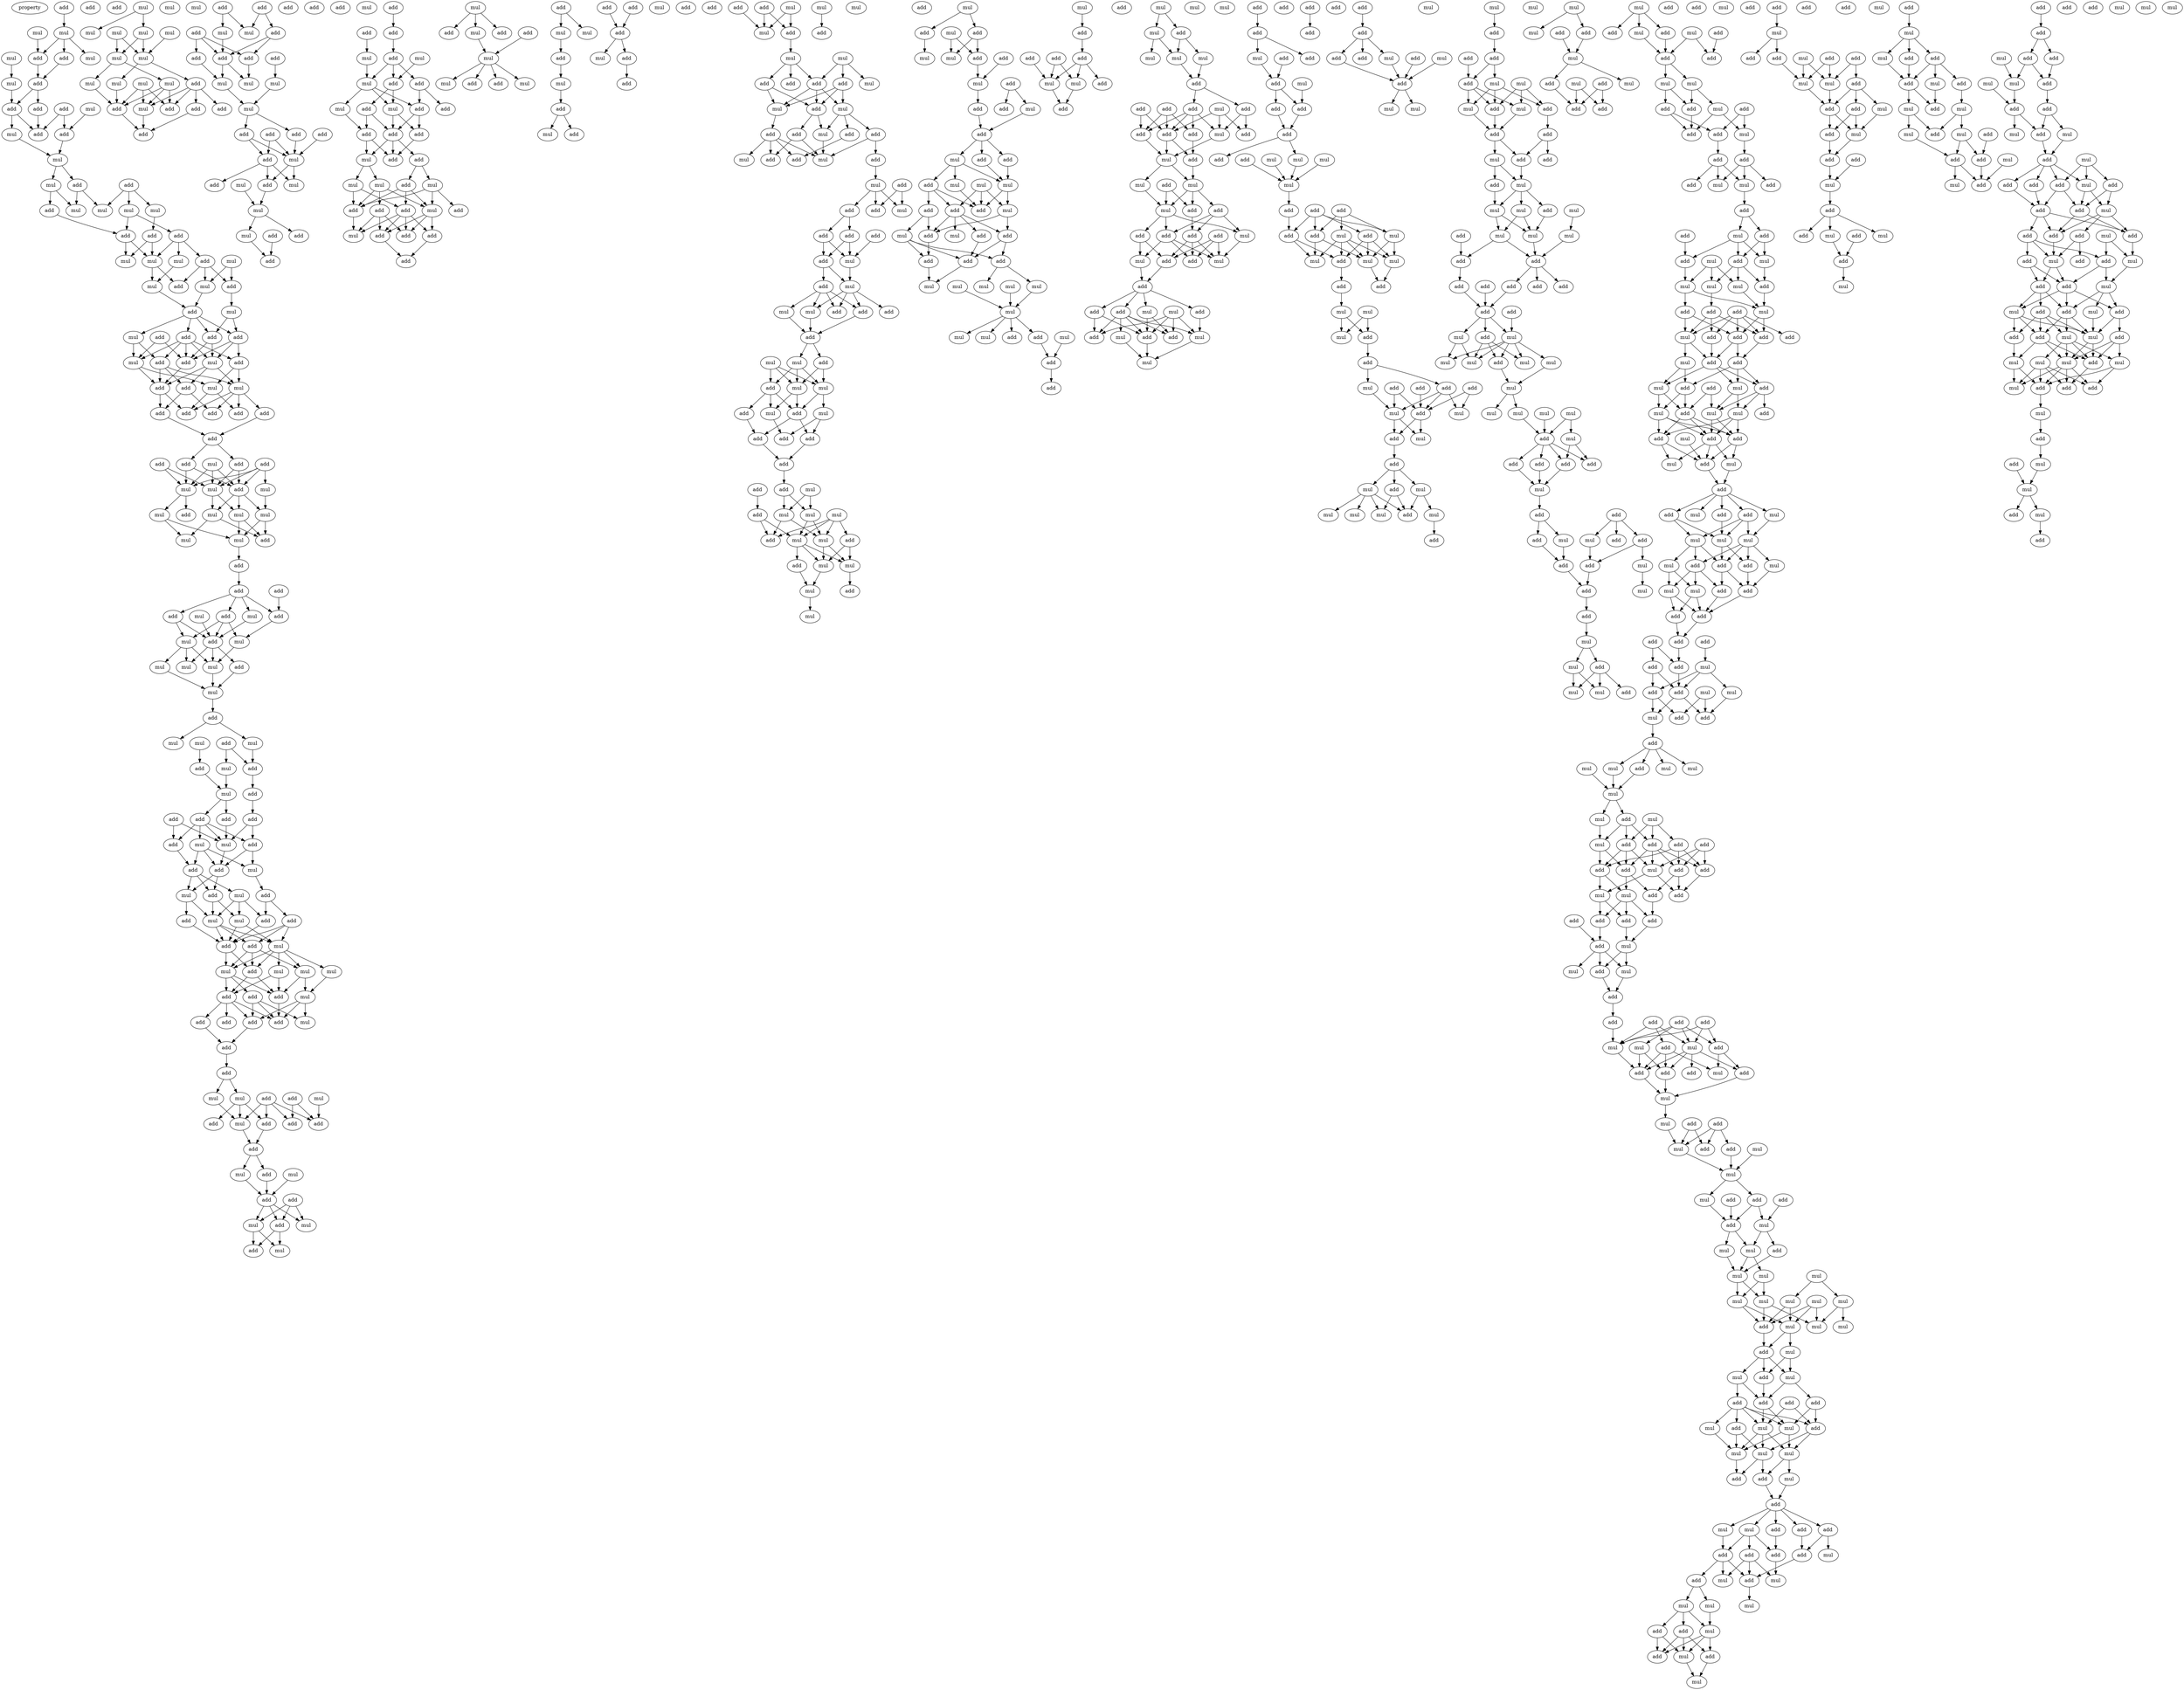 digraph {
    node [fontcolor=black]
    property [mul=2,lf=1.2]
    0 [ label = add ];
    1 [ label = mul ];
    2 [ label = mul ];
    3 [ label = add ];
    4 [ label = add ];
    5 [ label = mul ];
    6 [ label = mul ];
    7 [ label = mul ];
    8 [ label = add ];
    9 [ label = add ];
    10 [ label = mul ];
    11 [ label = add ];
    12 [ label = add ];
    13 [ label = add ];
    14 [ label = add ];
    15 [ label = mul ];
    16 [ label = mul ];
    17 [ label = mul ];
    18 [ label = add ];
    19 [ label = add ];
    20 [ label = mul ];
    21 [ label = mul ];
    22 [ label = mul ];
    23 [ label = add ];
    24 [ label = mul ];
    25 [ label = add ];
    26 [ label = add ];
    27 [ label = add ];
    28 [ label = mul ];
    29 [ label = add ];
    30 [ label = mul ];
    31 [ label = mul ];
    32 [ label = mul ];
    33 [ label = mul ];
    34 [ label = mul ];
    35 [ label = add ];
    36 [ label = add ];
    37 [ label = add ];
    38 [ label = mul ];
    39 [ label = add ];
    40 [ label = add ];
    41 [ label = add ];
    42 [ label = mul ];
    43 [ label = add ];
    44 [ label = mul ];
    45 [ label = add ];
    46 [ label = add ];
    47 [ label = mul ];
    48 [ label = add ];
    49 [ label = mul ];
    50 [ label = add ];
    51 [ label = add ];
    52 [ label = mul ];
    53 [ label = add ];
    54 [ label = add ];
    55 [ label = add ];
    56 [ label = add ];
    57 [ label = add ];
    58 [ label = add ];
    59 [ label = mul ];
    60 [ label = add ];
    61 [ label = add ];
    62 [ label = add ];
    63 [ label = add ];
    64 [ label = add ];
    65 [ label = mul ];
    66 [ label = mul ];
    67 [ label = mul ];
    68 [ label = mul ];
    69 [ label = mul ];
    70 [ label = mul ];
    71 [ label = mul ];
    72 [ label = add ];
    73 [ label = add ];
    74 [ label = mul ];
    75 [ label = mul ];
    76 [ label = add ];
    77 [ label = add ];
    78 [ label = add ];
    79 [ label = add ];
    80 [ label = mul ];
    81 [ label = add ];
    82 [ label = add ];
    83 [ label = mul ];
    84 [ label = mul ];
    85 [ label = add ];
    86 [ label = mul ];
    87 [ label = mul ];
    88 [ label = mul ];
    89 [ label = mul ];
    90 [ label = add ];
    91 [ label = mul ];
    92 [ label = add ];
    93 [ label = add ];
    94 [ label = mul ];
    95 [ label = mul ];
    96 [ label = mul ];
    97 [ label = add ];
    98 [ label = mul ];
    99 [ label = add ];
    100 [ label = add ];
    101 [ label = add ];
    102 [ label = mul ];
    103 [ label = add ];
    104 [ label = add ];
    105 [ label = add ];
    106 [ label = add ];
    107 [ label = add ];
    108 [ label = mul ];
    109 [ label = add ];
    110 [ label = mul ];
    111 [ label = mul ];
    112 [ label = add ];
    113 [ label = add ];
    114 [ label = mul ];
    115 [ label = mul ];
    116 [ label = add ];
    117 [ label = add ];
    118 [ label = mul ];
    119 [ label = add ];
    120 [ label = add ];
    121 [ label = add ];
    122 [ label = mul ];
    123 [ label = mul ];
    124 [ label = add ];
    125 [ label = add ];
    126 [ label = add ];
    127 [ label = add ];
    128 [ label = mul ];
    129 [ label = mul ];
    130 [ label = mul ];
    131 [ label = mul ];
    132 [ label = add ];
    133 [ label = add ];
    134 [ label = mul ];
    135 [ label = add ];
    136 [ label = mul ];
    137 [ label = add ];
    138 [ label = add ];
    139 [ label = add ];
    140 [ label = add ];
    141 [ label = add ];
    142 [ label = add ];
    143 [ label = mul ];
    144 [ label = add ];
    145 [ label = mul ];
    146 [ label = add ];
    147 [ label = mul ];
    148 [ label = add ];
    149 [ label = mul ];
    150 [ label = add ];
    151 [ label = add ];
    152 [ label = add ];
    153 [ label = add ];
    154 [ label = mul ];
    155 [ label = add ];
    156 [ label = mul ];
    157 [ label = add ];
    158 [ label = add ];
    159 [ label = mul ];
    160 [ label = add ];
    161 [ label = mul ];
    162 [ label = mul ];
    163 [ label = add ];
    164 [ label = mul ];
    165 [ label = mul ];
    166 [ label = mul ];
    167 [ label = mul ];
    168 [ label = mul ];
    169 [ label = mul ];
    170 [ label = mul ];
    171 [ label = mul ];
    172 [ label = mul ];
    173 [ label = mul ];
    174 [ label = mul ];
    175 [ label = mul ];
    176 [ label = add ];
    177 [ label = add ];
    178 [ label = add ];
    179 [ label = add ];
    180 [ label = add ];
    181 [ label = mul ];
    182 [ label = add ];
    183 [ label = mul ];
    184 [ label = add ];
    185 [ label = add ];
    186 [ label = add ];
    187 [ label = mul ];
    188 [ label = mul ];
    189 [ label = add ];
    190 [ label = add ];
    191 [ label = add ];
    192 [ label = add ];
    193 [ label = add ];
    194 [ label = mul ];
    195 [ label = mul ];
    196 [ label = mul ];
    197 [ label = mul ];
    198 [ label = add ];
    199 [ label = add ];
    200 [ label = add ];
    201 [ label = add ];
    202 [ label = add ];
    203 [ label = mul ];
    204 [ label = add ];
    205 [ label = add ];
    206 [ label = mul ];
    207 [ label = mul ];
    208 [ label = add ];
    209 [ label = mul ];
    210 [ label = mul ];
    211 [ label = add ];
    212 [ label = add ];
    213 [ label = add ];
    214 [ label = add ];
    215 [ label = add ];
    216 [ label = mul ];
    217 [ label = add ];
    218 [ label = add ];
    219 [ label = add ];
    220 [ label = add ];
    221 [ label = mul ];
    222 [ label = mul ];
    223 [ label = add ];
    224 [ label = add ];
    225 [ label = mul ];
    226 [ label = mul ];
    227 [ label = add ];
    228 [ label = mul ];
    229 [ label = add ];
    230 [ label = add ];
    231 [ label = add ];
    232 [ label = add ];
    233 [ label = add ];
    234 [ label = add ];
    235 [ label = add ];
    236 [ label = mul ];
    237 [ label = mul ];
    238 [ label = mul ];
    239 [ label = mul ];
    240 [ label = add ];
    241 [ label = add ];
    242 [ label = add ];
    243 [ label = add ];
    244 [ label = mul ];
    245 [ label = add ];
    246 [ label = add ];
    247 [ label = add ];
    248 [ label = add ];
    249 [ label = mul ];
    250 [ label = add ];
    251 [ label = mul ];
    252 [ label = add ];
    253 [ label = add ];
    254 [ label = mul ];
    255 [ label = add ];
    256 [ label = mul ];
    257 [ label = mul ];
    258 [ label = add ];
    259 [ label = add ];
    260 [ label = mul ];
    261 [ label = add ];
    262 [ label = mul ];
    263 [ label = mul ];
    264 [ label = add ];
    265 [ label = mul ];
    266 [ label = add ];
    267 [ label = add ];
    268 [ label = mul ];
    269 [ label = add ];
    270 [ label = add ];
    271 [ label = add ];
    272 [ label = mul ];
    273 [ label = add ];
    274 [ label = mul ];
    275 [ label = add ];
    276 [ label = add ];
    277 [ label = add ];
    278 [ label = add ];
    279 [ label = mul ];
    280 [ label = mul ];
    281 [ label = add ];
    282 [ label = mul ];
    283 [ label = add ];
    284 [ label = add ];
    285 [ label = mul ];
    286 [ label = mul ];
    287 [ label = add ];
    288 [ label = mul ];
    289 [ label = add ];
    290 [ label = add ];
    291 [ label = add ];
    292 [ label = add ];
    293 [ label = mul ];
    294 [ label = mul ];
    295 [ label = add ];
    296 [ label = add ];
    297 [ label = mul ];
    298 [ label = add ];
    299 [ label = add ];
    300 [ label = add ];
    301 [ label = add ];
    302 [ label = mul ];
    303 [ label = mul ];
    304 [ label = add ];
    305 [ label = add ];
    306 [ label = mul ];
    307 [ label = add ];
    308 [ label = add ];
    309 [ label = mul ];
    310 [ label = add ];
    311 [ label = add ];
    312 [ label = add ];
    313 [ label = add ];
    314 [ label = mul ];
    315 [ label = add ];
    316 [ label = mul ];
    317 [ label = add ];
    318 [ label = add ];
    319 [ label = mul ];
    320 [ label = mul ];
    321 [ label = add ];
    322 [ label = add ];
    323 [ label = mul ];
    324 [ label = mul ];
    325 [ label = add ];
    326 [ label = mul ];
    327 [ label = add ];
    328 [ label = mul ];
    329 [ label = add ];
    330 [ label = add ];
    331 [ label = mul ];
    332 [ label = mul ];
    333 [ label = add ];
    334 [ label = add ];
    335 [ label = add ];
    336 [ label = add ];
    337 [ label = add ];
    338 [ label = mul ];
    339 [ label = add ];
    340 [ label = add ];
    341 [ label = mul ];
    342 [ label = mul ];
    343 [ label = mul ];
    344 [ label = add ];
    345 [ label = add ];
    346 [ label = mul ];
    347 [ label = mul ];
    348 [ label = add ];
    349 [ label = mul ];
    350 [ label = mul ];
    351 [ label = mul ];
    352 [ label = add ];
    353 [ label = add ];
    354 [ label = mul ];
    355 [ label = mul ];
    356 [ label = mul ];
    357 [ label = add ];
    358 [ label = add ];
    359 [ label = mul ];
    360 [ label = mul ];
    361 [ label = add ];
    362 [ label = mul ];
    363 [ label = add ];
    364 [ label = mul ];
    365 [ label = add ];
    366 [ label = mul ];
    367 [ label = add ];
    368 [ label = add ];
    369 [ label = add ];
    370 [ label = add ];
    371 [ label = add ];
    372 [ label = mul ];
    373 [ label = mul ];
    374 [ label = mul ];
    375 [ label = add ];
    376 [ label = mul ];
    377 [ label = add ];
    378 [ label = add ];
    379 [ label = add ];
    380 [ label = mul ];
    381 [ label = add ];
    382 [ label = mul ];
    383 [ label = add ];
    384 [ label = add ];
    385 [ label = mul ];
    386 [ label = add ];
    387 [ label = add ];
    388 [ label = add ];
    389 [ label = mul ];
    390 [ label = mul ];
    391 [ label = mul ];
    392 [ label = mul ];
    393 [ label = mul ];
    394 [ label = mul ];
    395 [ label = mul ];
    396 [ label = add ];
    397 [ label = add ];
    398 [ label = mul ];
    399 [ label = mul ];
    400 [ label = add ];
    401 [ label = add ];
    402 [ label = mul ];
    403 [ label = add ];
    404 [ label = add ];
    405 [ label = add ];
    406 [ label = add ];
    407 [ label = add ];
    408 [ label = mul ];
    409 [ label = add ];
    410 [ label = mul ];
    411 [ label = add ];
    412 [ label = mul ];
    413 [ label = mul ];
    414 [ label = add ];
    415 [ label = mul ];
    416 [ label = mul ];
    417 [ label = mul ];
    418 [ label = add ];
    419 [ label = add ];
    420 [ label = add ];
    421 [ label = add ];
    422 [ label = mul ];
    423 [ label = add ];
    424 [ label = add ];
    425 [ label = add ];
    426 [ label = add ];
    427 [ label = add ];
    428 [ label = mul ];
    429 [ label = add ];
    430 [ label = mul ];
    431 [ label = mul ];
    432 [ label = add ];
    433 [ label = mul ];
    434 [ label = add ];
    435 [ label = mul ];
    436 [ label = add ];
    437 [ label = add ];
    438 [ label = add ];
    439 [ label = mul ];
    440 [ label = add ];
    441 [ label = add ];
    442 [ label = mul ];
    443 [ label = add ];
    444 [ label = add ];
    445 [ label = mul ];
    446 [ label = add ];
    447 [ label = add ];
    448 [ label = add ];
    449 [ label = mul ];
    450 [ label = mul ];
    451 [ label = add ];
    452 [ label = add ];
    453 [ label = mul ];
    454 [ label = add ];
    455 [ label = mul ];
    456 [ label = add ];
    457 [ label = mul ];
    458 [ label = mul ];
    459 [ label = mul ];
    460 [ label = add ];
    461 [ label = add ];
    462 [ label = mul ];
    463 [ label = add ];
    464 [ label = add ];
    465 [ label = add ];
    466 [ label = mul ];
    467 [ label = add ];
    468 [ label = add ];
    469 [ label = add ];
    470 [ label = add ];
    471 [ label = mul ];
    472 [ label = mul ];
    473 [ label = mul ];
    474 [ label = add ];
    475 [ label = mul ];
    476 [ label = add ];
    477 [ label = add ];
    478 [ label = add ];
    479 [ label = mul ];
    480 [ label = add ];
    481 [ label = add ];
    482 [ label = add ];
    483 [ label = mul ];
    484 [ label = mul ];
    485 [ label = add ];
    486 [ label = mul ];
    487 [ label = mul ];
    488 [ label = add ];
    489 [ label = add ];
    490 [ label = mul ];
    491 [ label = mul ];
    492 [ label = add ];
    493 [ label = mul ];
    494 [ label = add ];
    495 [ label = add ];
    496 [ label = add ];
    497 [ label = add ];
    498 [ label = add ];
    499 [ label = mul ];
    500 [ label = mul ];
    501 [ label = add ];
    502 [ label = mul ];
    503 [ label = mul ];
    504 [ label = add ];
    505 [ label = add ];
    506 [ label = mul ];
    507 [ label = mul ];
    508 [ label = add ];
    509 [ label = mul ];
    510 [ label = add ];
    511 [ label = mul ];
    512 [ label = mul ];
    513 [ label = mul ];
    514 [ label = add ];
    515 [ label = add ];
    516 [ label = add ];
    517 [ label = add ];
    518 [ label = add ];
    519 [ label = add ];
    520 [ label = add ];
    521 [ label = add ];
    522 [ label = add ];
    523 [ label = add ];
    524 [ label = mul ];
    525 [ label = mul ];
    526 [ label = add ];
    527 [ label = mul ];
    528 [ label = mul ];
    529 [ label = mul ];
    530 [ label = mul ];
    531 [ label = add ];
    532 [ label = add ];
    533 [ label = add ];
    534 [ label = mul ];
    535 [ label = mul ];
    536 [ label = add ];
    537 [ label = add ];
    538 [ label = mul ];
    539 [ label = mul ];
    540 [ label = add ];
    541 [ label = add ];
    542 [ label = add ];
    543 [ label = add ];
    544 [ label = add ];
    545 [ label = mul ];
    546 [ label = add ];
    547 [ label = mul ];
    548 [ label = mul ];
    549 [ label = add ];
    550 [ label = mul ];
    551 [ label = mul ];
    552 [ label = add ];
    553 [ label = mul ];
    554 [ label = mul ];
    555 [ label = mul ];
    556 [ label = add ];
    557 [ label = add ];
    558 [ label = add ];
    559 [ label = add ];
    560 [ label = add ];
    561 [ label = add ];
    562 [ label = add ];
    563 [ label = add ];
    564 [ label = add ];
    565 [ label = mul ];
    566 [ label = mul ];
    567 [ label = add ];
    568 [ label = mul ];
    569 [ label = mul ];
    570 [ label = mul ];
    571 [ label = add ];
    572 [ label = mul ];
    573 [ label = mul ];
    574 [ label = mul ];
    575 [ label = mul ];
    576 [ label = mul ];
    577 [ label = mul ];
    578 [ label = mul ];
    579 [ label = add ];
    580 [ label = mul ];
    581 [ label = add ];
    582 [ label = add ];
    583 [ label = add ];
    584 [ label = add ];
    585 [ label = mul ];
    586 [ label = add ];
    587 [ label = add ];
    588 [ label = mul ];
    589 [ label = add ];
    590 [ label = add ];
    591 [ label = mul ];
    592 [ label = add ];
    593 [ label = mul ];
    594 [ label = add ];
    595 [ label = add ];
    596 [ label = add ];
    597 [ label = mul ];
    598 [ label = add ];
    599 [ label = mul ];
    600 [ label = mul ];
    601 [ label = add ];
    602 [ label = mul ];
    603 [ label = mul ];
    604 [ label = add ];
    605 [ label = mul ];
    606 [ label = add ];
    607 [ label = mul ];
    608 [ label = add ];
    609 [ label = mul ];
    610 [ label = add ];
    611 [ label = mul ];
    612 [ label = add ];
    613 [ label = mul ];
    614 [ label = add ];
    615 [ label = add ];
    616 [ label = mul ];
    617 [ label = add ];
    618 [ label = add ];
    619 [ label = mul ];
    620 [ label = mul ];
    621 [ label = add ];
    622 [ label = add ];
    623 [ label = add ];
    624 [ label = mul ];
    625 [ label = mul ];
    626 [ label = add ];
    627 [ label = mul ];
    628 [ label = add ];
    629 [ label = add ];
    630 [ label = add ];
    631 [ label = add ];
    632 [ label = add ];
    633 [ label = mul ];
    634 [ label = add ];
    635 [ label = add ];
    636 [ label = mul ];
    637 [ label = add ];
    638 [ label = mul ];
    639 [ label = add ];
    640 [ label = add ];
    641 [ label = add ];
    642 [ label = mul ];
    643 [ label = add ];
    644 [ label = mul ];
    645 [ label = add ];
    646 [ label = mul ];
    647 [ label = add ];
    648 [ label = mul ];
    649 [ label = mul ];
    650 [ label = add ];
    651 [ label = mul ];
    652 [ label = add ];
    653 [ label = add ];
    654 [ label = add ];
    655 [ label = mul ];
    656 [ label = add ];
    657 [ label = add ];
    658 [ label = add ];
    659 [ label = mul ];
    660 [ label = add ];
    661 [ label = add ];
    662 [ label = add ];
    663 [ label = mul ];
    664 [ label = mul ];
    665 [ label = mul ];
    666 [ label = add ];
    667 [ label = add ];
    668 [ label = add ];
    669 [ label = mul ];
    670 [ label = mul ];
    671 [ label = add ];
    672 [ label = mul ];
    673 [ label = add ];
    674 [ label = add ];
    675 [ label = add ];
    676 [ label = add ];
    677 [ label = mul ];
    678 [ label = mul ];
    679 [ label = mul ];
    680 [ label = add ];
    681 [ label = add ];
    682 [ label = add ];
    683 [ label = add ];
    684 [ label = mul ];
    685 [ label = add ];
    686 [ label = add ];
    687 [ label = mul ];
    688 [ label = mul ];
    689 [ label = mul ];
    690 [ label = mul ];
    691 [ label = add ];
    692 [ label = mul ];
    693 [ label = add ];
    694 [ label = add ];
    695 [ label = mul ];
    696 [ label = add ];
    697 [ label = mul ];
    698 [ label = add ];
    699 [ label = mul ];
    700 [ label = add ];
    701 [ label = add ];
    702 [ label = add ];
    703 [ label = add ];
    704 [ label = add ];
    705 [ label = mul ];
    706 [ label = add ];
    707 [ label = add ];
    708 [ label = mul ];
    709 [ label = add ];
    710 [ label = add ];
    711 [ label = mul ];
    712 [ label = add ];
    713 [ label = add ];
    714 [ label = mul ];
    715 [ label = add ];
    716 [ label = mul ];
    717 [ label = mul ];
    718 [ label = mul ];
    719 [ label = add ];
    720 [ label = mul ];
    721 [ label = mul ];
    722 [ label = mul ];
    723 [ label = add ];
    724 [ label = mul ];
    725 [ label = add ];
    726 [ label = add ];
    727 [ label = mul ];
    728 [ label = add ];
    729 [ label = add ];
    730 [ label = add ];
    731 [ label = add ];
    732 [ label = add ];
    733 [ label = add ];
    734 [ label = mul ];
    735 [ label = add ];
    736 [ label = mul ];
    737 [ label = add ];
    738 [ label = mul ];
    739 [ label = add ];
    740 [ label = add ];
    741 [ label = add ];
    742 [ label = add ];
    743 [ label = mul ];
    744 [ label = add ];
    745 [ label = mul ];
    746 [ label = mul ];
    747 [ label = mul ];
    748 [ label = add ];
    749 [ label = add ];
    750 [ label = add ];
    751 [ label = add ];
    752 [ label = add ];
    753 [ label = add ];
    754 [ label = mul ];
    755 [ label = mul ];
    756 [ label = add ];
    757 [ label = add ];
    758 [ label = mul ];
    759 [ label = add ];
    760 [ label = add ];
    761 [ label = add ];
    762 [ label = add ];
    763 [ label = mul ];
    764 [ label = mul ];
    765 [ label = add ];
    766 [ label = mul ];
    767 [ label = add ];
    768 [ label = add ];
    769 [ label = add ];
    770 [ label = mul ];
    771 [ label = mul ];
    772 [ label = mul ];
    773 [ label = add ];
    774 [ label = add ];
    775 [ label = add ];
    776 [ label = mul ];
    777 [ label = add ];
    778 [ label = mul ];
    779 [ label = mul ];
    780 [ label = mul ];
    781 [ label = add ];
    782 [ label = mul ];
    783 [ label = mul ];
    784 [ label = mul ];
    785 [ label = mul ];
    786 [ label = mul ];
    787 [ label = mul ];
    788 [ label = mul ];
    789 [ label = mul ];
    790 [ label = add ];
    791 [ label = mul ];
    792 [ label = mul ];
    793 [ label = mul ];
    794 [ label = mul ];
    795 [ label = add ];
    796 [ label = add ];
    797 [ label = mul ];
    798 [ label = mul ];
    799 [ label = add ];
    800 [ label = add ];
    801 [ label = add ];
    802 [ label = add ];
    803 [ label = mul ];
    804 [ label = add ];
    805 [ label = add ];
    806 [ label = mul ];
    807 [ label = mul ];
    808 [ label = mul ];
    809 [ label = mul ];
    810 [ label = mul ];
    811 [ label = mul ];
    812 [ label = add ];
    813 [ label = add ];
    814 [ label = add ];
    815 [ label = add ];
    816 [ label = mul ];
    817 [ label = mul ];
    818 [ label = add ];
    819 [ label = add ];
    820 [ label = add ];
    821 [ label = mul ];
    822 [ label = add ];
    823 [ label = add ];
    824 [ label = add ];
    825 [ label = add ];
    826 [ label = mul ];
    827 [ label = mul ];
    828 [ label = add ];
    829 [ label = add ];
    830 [ label = mul ];
    831 [ label = mul ];
    832 [ label = mul ];
    833 [ label = mul ];
    834 [ label = add ];
    835 [ label = add ];
    836 [ label = add ];
    837 [ label = add ];
    838 [ label = mul ];
    839 [ label = add ];
    840 [ label = mul ];
    841 [ label = mul ];
    842 [ label = add ];
    843 [ label = add ];
    844 [ label = add ];
    845 [ label = add ];
    846 [ label = mul ];
    847 [ label = mul ];
    848 [ label = mul ];
    849 [ label = add ];
    850 [ label = add ];
    851 [ label = add ];
    852 [ label = mul ];
    853 [ label = add ];
    854 [ label = mul ];
    855 [ label = add ];
    856 [ label = add ];
    857 [ label = add ];
    858 [ label = add ];
    859 [ label = mul ];
    860 [ label = add ];
    861 [ label = add ];
    862 [ label = mul ];
    863 [ label = add ];
    864 [ label = mul ];
    865 [ label = add ];
    866 [ label = mul ];
    867 [ label = mul ];
    868 [ label = add ];
    869 [ label = mul ];
    870 [ label = mul ];
    871 [ label = add ];
    872 [ label = add ];
    873 [ label = add ];
    874 [ label = add ];
    875 [ label = mul ];
    876 [ label = mul ];
    877 [ label = add ];
    878 [ label = mul ];
    879 [ label = add ];
    880 [ label = mul ];
    881 [ label = add ];
    882 [ label = mul ];
    883 [ label = mul ];
    884 [ label = add ];
    885 [ label = add ];
    886 [ label = add ];
    887 [ label = add ];
    888 [ label = mul ];
    889 [ label = add ];
    890 [ label = add ];
    891 [ label = add ];
    892 [ label = add ];
    893 [ label = mul ];
    894 [ label = mul ];
    895 [ label = mul ];
    896 [ label = add ];
    897 [ label = add ];
    898 [ label = add ];
    899 [ label = add ];
    900 [ label = mul ];
    901 [ label = mul ];
    902 [ label = add ];
    903 [ label = mul ];
    904 [ label = mul ];
    905 [ label = add ];
    906 [ label = mul ];
    907 [ label = add ];
    908 [ label = add ];
    909 [ label = add ];
    910 [ label = add ];
    911 [ label = add ];
    912 [ label = mul ];
    913 [ label = add ];
    914 [ label = mul ];
    915 [ label = add ];
    916 [ label = add ];
    917 [ label = add ];
    918 [ label = add ];
    919 [ label = add ];
    920 [ label = mul ];
    921 [ label = add ];
    922 [ label = add ];
    923 [ label = mul ];
    924 [ label = add ];
    925 [ label = mul ];
    926 [ label = add ];
    927 [ label = add ];
    928 [ label = mul ];
    929 [ label = add ];
    930 [ label = mul ];
    931 [ label = add ];
    932 [ label = add ];
    933 [ label = add ];
    934 [ label = add ];
    935 [ label = mul ];
    936 [ label = mul ];
    937 [ label = mul ];
    938 [ label = mul ];
    939 [ label = mul ];
    940 [ label = mul ];
    941 [ label = add ];
    942 [ label = add ];
    943 [ label = mul ];
    944 [ label = mul ];
    945 [ label = add ];
    946 [ label = add ];
    947 [ label = mul ];
    948 [ label = add ];
    949 [ label = add ];
    950 [ label = mul ];
    951 [ label = mul ];
    952 [ label = mul ];
    953 [ label = add ];
    954 [ label = mul ];
    955 [ label = add ];
    0 -> 2 [ name = 0 ];
    1 -> 3 [ name = 1 ];
    2 -> 3 [ name = 2 ];
    2 -> 4 [ name = 3 ];
    2 -> 5 [ name = 4 ];
    3 -> 8 [ name = 5 ];
    4 -> 8 [ name = 6 ];
    6 -> 7 [ name = 7 ];
    7 -> 9 [ name = 8 ];
    8 -> 9 [ name = 9 ];
    8 -> 11 [ name = 10 ];
    9 -> 13 [ name = 11 ];
    9 -> 15 [ name = 12 ];
    10 -> 14 [ name = 13 ];
    11 -> 13 [ name = 14 ];
    12 -> 13 [ name = 15 ];
    12 -> 14 [ name = 16 ];
    14 -> 16 [ name = 17 ];
    15 -> 16 [ name = 18 ];
    16 -> 17 [ name = 19 ];
    16 -> 18 [ name = 20 ];
    17 -> 22 [ name = 21 ];
    17 -> 23 [ name = 22 ];
    18 -> 22 [ name = 23 ];
    18 -> 24 [ name = 24 ];
    19 -> 20 [ name = 25 ];
    19 -> 21 [ name = 26 ];
    19 -> 24 [ name = 27 ];
    20 -> 27 [ name = 28 ];
    21 -> 25 [ name = 29 ];
    21 -> 26 [ name = 30 ];
    23 -> 25 [ name = 31 ];
    25 -> 31 [ name = 32 ];
    25 -> 32 [ name = 33 ];
    26 -> 29 [ name = 34 ];
    26 -> 30 [ name = 35 ];
    26 -> 31 [ name = 36 ];
    27 -> 31 [ name = 37 ];
    27 -> 32 [ name = 38 ];
    28 -> 34 [ name = 39 ];
    28 -> 35 [ name = 40 ];
    29 -> 34 [ name = 41 ];
    29 -> 35 [ name = 42 ];
    29 -> 36 [ name = 43 ];
    30 -> 33 [ name = 44 ];
    31 -> 33 [ name = 45 ];
    31 -> 36 [ name = 46 ];
    33 -> 37 [ name = 47 ];
    34 -> 37 [ name = 48 ];
    35 -> 38 [ name = 49 ];
    37 -> 40 [ name = 50 ];
    37 -> 41 [ name = 51 ];
    37 -> 42 [ name = 52 ];
    37 -> 43 [ name = 53 ];
    38 -> 40 [ name = 54 ];
    38 -> 41 [ name = 55 ];
    39 -> 45 [ name = 56 ];
    39 -> 47 [ name = 57 ];
    40 -> 44 [ name = 58 ];
    40 -> 45 [ name = 59 ];
    40 -> 48 [ name = 60 ];
    41 -> 44 [ name = 61 ];
    41 -> 45 [ name = 62 ];
    42 -> 46 [ name = 63 ];
    42 -> 47 [ name = 64 ];
    43 -> 44 [ name = 65 ];
    43 -> 45 [ name = 66 ];
    43 -> 46 [ name = 67 ];
    43 -> 47 [ name = 68 ];
    43 -> 48 [ name = 69 ];
    44 -> 49 [ name = 70 ];
    44 -> 50 [ name = 71 ];
    44 -> 51 [ name = 72 ];
    45 -> 50 [ name = 73 ];
    46 -> 49 [ name = 74 ];
    46 -> 50 [ name = 75 ];
    46 -> 51 [ name = 76 ];
    47 -> 50 [ name = 77 ];
    47 -> 52 [ name = 78 ];
    48 -> 49 [ name = 79 ];
    48 -> 52 [ name = 80 ];
    49 -> 53 [ name = 81 ];
    49 -> 54 [ name = 82 ];
    49 -> 55 [ name = 83 ];
    49 -> 56 [ name = 84 ];
    50 -> 56 [ name = 85 ];
    50 -> 57 [ name = 86 ];
    51 -> 53 [ name = 87 ];
    51 -> 57 [ name = 88 ];
    52 -> 54 [ name = 89 ];
    52 -> 56 [ name = 90 ];
    55 -> 58 [ name = 91 ];
    57 -> 58 [ name = 92 ];
    58 -> 61 [ name = 93 ];
    58 -> 63 [ name = 94 ];
    59 -> 64 [ name = 95 ];
    59 -> 66 [ name = 96 ];
    59 -> 67 [ name = 97 ];
    60 -> 66 [ name = 98 ];
    60 -> 67 [ name = 99 ];
    61 -> 64 [ name = 100 ];
    61 -> 67 [ name = 101 ];
    62 -> 64 [ name = 102 ];
    62 -> 65 [ name = 103 ];
    62 -> 66 [ name = 104 ];
    62 -> 67 [ name = 105 ];
    63 -> 64 [ name = 106 ];
    63 -> 66 [ name = 107 ];
    64 -> 68 [ name = 108 ];
    64 -> 69 [ name = 109 ];
    64 -> 71 [ name = 110 ];
    65 -> 69 [ name = 111 ];
    66 -> 68 [ name = 112 ];
    66 -> 71 [ name = 113 ];
    67 -> 70 [ name = 114 ];
    67 -> 72 [ name = 115 ];
    68 -> 73 [ name = 116 ];
    68 -> 74 [ name = 117 ];
    69 -> 73 [ name = 118 ];
    69 -> 74 [ name = 119 ];
    70 -> 74 [ name = 120 ];
    70 -> 75 [ name = 121 ];
    71 -> 73 [ name = 122 ];
    71 -> 75 [ name = 123 ];
    74 -> 76 [ name = 124 ];
    76 -> 77 [ name = 125 ];
    77 -> 79 [ name = 126 ];
    77 -> 81 [ name = 127 ];
    77 -> 82 [ name = 128 ];
    77 -> 83 [ name = 129 ];
    78 -> 82 [ name = 130 ];
    79 -> 85 [ name = 131 ];
    79 -> 86 [ name = 132 ];
    80 -> 85 [ name = 133 ];
    81 -> 84 [ name = 134 ];
    81 -> 85 [ name = 135 ];
    81 -> 86 [ name = 136 ];
    82 -> 84 [ name = 137 ];
    83 -> 85 [ name = 138 ];
    84 -> 89 [ name = 139 ];
    85 -> 87 [ name = 140 ];
    85 -> 89 [ name = 141 ];
    85 -> 90 [ name = 142 ];
    86 -> 87 [ name = 143 ];
    86 -> 88 [ name = 144 ];
    86 -> 89 [ name = 145 ];
    88 -> 91 [ name = 146 ];
    89 -> 91 [ name = 147 ];
    90 -> 91 [ name = 148 ];
    91 -> 92 [ name = 149 ];
    92 -> 94 [ name = 150 ];
    92 -> 96 [ name = 151 ];
    93 -> 98 [ name = 152 ];
    93 -> 99 [ name = 153 ];
    95 -> 100 [ name = 154 ];
    96 -> 99 [ name = 155 ];
    98 -> 102 [ name = 156 ];
    99 -> 101 [ name = 157 ];
    100 -> 102 [ name = 158 ];
    101 -> 103 [ name = 159 ];
    102 -> 104 [ name = 160 ];
    102 -> 105 [ name = 161 ];
    103 -> 108 [ name = 162 ];
    103 -> 109 [ name = 163 ];
    104 -> 107 [ name = 164 ];
    104 -> 108 [ name = 165 ];
    104 -> 109 [ name = 166 ];
    104 -> 110 [ name = 167 ];
    105 -> 108 [ name = 168 ];
    106 -> 107 [ name = 169 ];
    106 -> 108 [ name = 170 ];
    107 -> 112 [ name = 171 ];
    108 -> 113 [ name = 172 ];
    109 -> 111 [ name = 173 ];
    109 -> 113 [ name = 174 ];
    110 -> 111 [ name = 175 ];
    110 -> 112 [ name = 176 ];
    110 -> 113 [ name = 177 ];
    111 -> 116 [ name = 178 ];
    112 -> 114 [ name = 179 ];
    112 -> 115 [ name = 180 ];
    112 -> 117 [ name = 181 ];
    113 -> 114 [ name = 182 ];
    113 -> 117 [ name = 183 ];
    114 -> 119 [ name = 184 ];
    114 -> 122 [ name = 185 ];
    115 -> 118 [ name = 186 ];
    115 -> 121 [ name = 187 ];
    115 -> 122 [ name = 188 ];
    116 -> 120 [ name = 189 ];
    116 -> 121 [ name = 190 ];
    117 -> 118 [ name = 191 ];
    117 -> 122 [ name = 192 ];
    118 -> 123 [ name = 193 ];
    118 -> 125 [ name = 194 ];
    119 -> 125 [ name = 195 ];
    120 -> 123 [ name = 196 ];
    120 -> 124 [ name = 197 ];
    120 -> 125 [ name = 198 ];
    121 -> 125 [ name = 199 ];
    122 -> 123 [ name = 200 ];
    122 -> 124 [ name = 201 ];
    122 -> 125 [ name = 202 ];
    123 -> 127 [ name = 203 ];
    123 -> 128 [ name = 204 ];
    123 -> 129 [ name = 205 ];
    123 -> 130 [ name = 206 ];
    123 -> 131 [ name = 207 ];
    124 -> 127 [ name = 208 ];
    124 -> 129 [ name = 209 ];
    124 -> 130 [ name = 210 ];
    125 -> 127 [ name = 211 ];
    125 -> 130 [ name = 212 ];
    127 -> 132 [ name = 213 ];
    127 -> 133 [ name = 214 ];
    128 -> 134 [ name = 215 ];
    129 -> 133 [ name = 216 ];
    129 -> 134 [ name = 217 ];
    130 -> 132 [ name = 218 ];
    130 -> 133 [ name = 219 ];
    130 -> 135 [ name = 220 ];
    131 -> 132 [ name = 221 ];
    131 -> 133 [ name = 222 ];
    132 -> 137 [ name = 223 ];
    132 -> 138 [ name = 224 ];
    132 -> 139 [ name = 225 ];
    132 -> 140 [ name = 226 ];
    133 -> 137 [ name = 227 ];
    134 -> 136 [ name = 228 ];
    134 -> 137 [ name = 229 ];
    134 -> 138 [ name = 230 ];
    135 -> 136 [ name = 231 ];
    135 -> 137 [ name = 232 ];
    135 -> 138 [ name = 233 ];
    138 -> 141 [ name = 234 ];
    139 -> 141 [ name = 235 ];
    141 -> 142 [ name = 236 ];
    142 -> 143 [ name = 237 ];
    142 -> 147 [ name = 238 ];
    143 -> 148 [ name = 239 ];
    143 -> 149 [ name = 240 ];
    143 -> 151 [ name = 241 ];
    144 -> 150 [ name = 242 ];
    144 -> 152 [ name = 243 ];
    145 -> 150 [ name = 244 ];
    146 -> 148 [ name = 245 ];
    146 -> 149 [ name = 246 ];
    146 -> 150 [ name = 247 ];
    146 -> 152 [ name = 248 ];
    147 -> 149 [ name = 249 ];
    148 -> 153 [ name = 250 ];
    149 -> 153 [ name = 251 ];
    153 -> 154 [ name = 252 ];
    153 -> 155 [ name = 253 ];
    154 -> 158 [ name = 254 ];
    155 -> 158 [ name = 255 ];
    156 -> 158 [ name = 256 ];
    157 -> 159 [ name = 257 ];
    157 -> 160 [ name = 258 ];
    157 -> 161 [ name = 259 ];
    158 -> 159 [ name = 260 ];
    158 -> 160 [ name = 261 ];
    158 -> 161 [ name = 262 ];
    159 -> 162 [ name = 263 ];
    159 -> 163 [ name = 264 ];
    160 -> 162 [ name = 265 ];
    160 -> 163 [ name = 266 ];
    164 -> 165 [ name = 267 ];
    164 -> 167 [ name = 268 ];
    166 -> 170 [ name = 269 ];
    166 -> 171 [ name = 270 ];
    167 -> 170 [ name = 271 ];
    167 -> 171 [ name = 272 ];
    168 -> 171 [ name = 273 ];
    170 -> 172 [ name = 274 ];
    170 -> 174 [ name = 275 ];
    171 -> 173 [ name = 276 ];
    171 -> 176 [ name = 277 ];
    172 -> 177 [ name = 278 ];
    173 -> 177 [ name = 279 ];
    174 -> 177 [ name = 280 ];
    174 -> 179 [ name = 281 ];
    174 -> 181 [ name = 282 ];
    175 -> 177 [ name = 283 ];
    175 -> 179 [ name = 284 ];
    175 -> 181 [ name = 285 ];
    176 -> 178 [ name = 286 ];
    176 -> 179 [ name = 287 ];
    176 -> 180 [ name = 288 ];
    176 -> 181 [ name = 289 ];
    177 -> 182 [ name = 290 ];
    180 -> 182 [ name = 291 ];
    181 -> 182 [ name = 292 ];
    184 -> 187 [ name = 293 ];
    184 -> 188 [ name = 294 ];
    185 -> 188 [ name = 295 ];
    185 -> 189 [ name = 296 ];
    186 -> 190 [ name = 297 ];
    186 -> 191 [ name = 298 ];
    186 -> 192 [ name = 299 ];
    187 -> 190 [ name = 300 ];
    189 -> 190 [ name = 301 ];
    189 -> 192 [ name = 302 ];
    190 -> 195 [ name = 303 ];
    190 -> 196 [ name = 304 ];
    191 -> 195 [ name = 305 ];
    192 -> 196 [ name = 306 ];
    193 -> 194 [ name = 307 ];
    194 -> 197 [ name = 308 ];
    195 -> 197 [ name = 309 ];
    197 -> 198 [ name = 310 ];
    197 -> 199 [ name = 311 ];
    198 -> 202 [ name = 312 ];
    198 -> 203 [ name = 313 ];
    199 -> 203 [ name = 314 ];
    200 -> 202 [ name = 315 ];
    200 -> 203 [ name = 316 ];
    201 -> 203 [ name = 317 ];
    202 -> 204 [ name = 318 ];
    202 -> 206 [ name = 319 ];
    202 -> 208 [ name = 320 ];
    203 -> 204 [ name = 321 ];
    203 -> 206 [ name = 322 ];
    204 -> 209 [ name = 323 ];
    207 -> 209 [ name = 324 ];
    209 -> 210 [ name = 325 ];
    209 -> 211 [ name = 326 ];
    210 -> 215 [ name = 327 ];
    213 -> 215 [ name = 328 ];
    217 -> 219 [ name = 329 ];
    218 -> 222 [ name = 330 ];
    219 -> 220 [ name = 331 ];
    220 -> 223 [ name = 332 ];
    220 -> 224 [ name = 333 ];
    220 -> 225 [ name = 334 ];
    221 -> 223 [ name = 335 ];
    222 -> 225 [ name = 336 ];
    223 -> 226 [ name = 337 ];
    223 -> 229 [ name = 338 ];
    224 -> 227 [ name = 339 ];
    224 -> 230 [ name = 340 ];
    225 -> 226 [ name = 341 ];
    225 -> 227 [ name = 342 ];
    225 -> 228 [ name = 343 ];
    226 -> 232 [ name = 344 ];
    226 -> 233 [ name = 345 ];
    227 -> 232 [ name = 346 ];
    227 -> 233 [ name = 347 ];
    228 -> 231 [ name = 348 ];
    229 -> 231 [ name = 349 ];
    229 -> 232 [ name = 350 ];
    231 -> 234 [ name = 351 ];
    231 -> 236 [ name = 352 ];
    232 -> 234 [ name = 353 ];
    232 -> 235 [ name = 354 ];
    232 -> 236 [ name = 355 ];
    233 -> 234 [ name = 356 ];
    235 -> 237 [ name = 357 ];
    235 -> 240 [ name = 358 ];
    236 -> 238 [ name = 359 ];
    236 -> 239 [ name = 360 ];
    237 -> 241 [ name = 361 ];
    237 -> 243 [ name = 362 ];
    237 -> 244 [ name = 363 ];
    238 -> 241 [ name = 364 ];
    238 -> 242 [ name = 365 ];
    239 -> 241 [ name = 366 ];
    239 -> 244 [ name = 367 ];
    239 -> 245 [ name = 368 ];
    240 -> 241 [ name = 369 ];
    240 -> 242 [ name = 370 ];
    240 -> 244 [ name = 371 ];
    241 -> 249 [ name = 372 ];
    242 -> 246 [ name = 373 ];
    242 -> 247 [ name = 374 ];
    242 -> 248 [ name = 375 ];
    242 -> 249 [ name = 376 ];
    244 -> 246 [ name = 377 ];
    244 -> 247 [ name = 378 ];
    244 -> 248 [ name = 379 ];
    245 -> 246 [ name = 380 ];
    245 -> 247 [ name = 381 ];
    245 -> 249 [ name = 382 ];
    246 -> 250 [ name = 383 ];
    248 -> 250 [ name = 384 ];
    251 -> 253 [ name = 385 ];
    251 -> 254 [ name = 386 ];
    251 -> 255 [ name = 387 ];
    252 -> 256 [ name = 388 ];
    254 -> 256 [ name = 389 ];
    256 -> 257 [ name = 390 ];
    256 -> 258 [ name = 391 ];
    256 -> 259 [ name = 392 ];
    256 -> 260 [ name = 393 ];
    261 -> 262 [ name = 394 ];
    261 -> 263 [ name = 395 ];
    262 -> 264 [ name = 396 ];
    264 -> 265 [ name = 397 ];
    265 -> 266 [ name = 398 ];
    266 -> 268 [ name = 399 ];
    266 -> 270 [ name = 400 ];
    267 -> 271 [ name = 401 ];
    269 -> 271 [ name = 402 ];
    271 -> 272 [ name = 403 ];
    271 -> 273 [ name = 404 ];
    273 -> 277 [ name = 405 ];
    278 -> 282 [ name = 406 ];
    278 -> 284 [ name = 407 ];
    279 -> 282 [ name = 408 ];
    279 -> 284 [ name = 409 ];
    280 -> 283 [ name = 410 ];
    281 -> 282 [ name = 411 ];
    284 -> 286 [ name = 412 ];
    285 -> 287 [ name = 413 ];
    285 -> 288 [ name = 414 ];
    285 -> 289 [ name = 415 ];
    286 -> 289 [ name = 416 ];
    286 -> 290 [ name = 417 ];
    286 -> 291 [ name = 418 ];
    287 -> 292 [ name = 419 ];
    287 -> 293 [ name = 420 ];
    287 -> 294 [ name = 421 ];
    289 -> 292 [ name = 422 ];
    289 -> 293 [ name = 423 ];
    289 -> 294 [ name = 424 ];
    291 -> 292 [ name = 425 ];
    291 -> 294 [ name = 426 ];
    292 -> 295 [ name = 427 ];
    292 -> 297 [ name = 428 ];
    293 -> 296 [ name = 429 ];
    293 -> 297 [ name = 430 ];
    293 -> 298 [ name = 431 ];
    294 -> 299 [ name = 432 ];
    295 -> 301 [ name = 433 ];
    295 -> 303 [ name = 434 ];
    296 -> 303 [ name = 435 ];
    296 -> 304 [ name = 436 ];
    297 -> 303 [ name = 437 ];
    298 -> 300 [ name = 438 ];
    299 -> 300 [ name = 439 ];
    299 -> 301 [ name = 440 ];
    299 -> 302 [ name = 441 ];
    299 -> 303 [ name = 442 ];
    304 -> 306 [ name = 443 ];
    305 -> 308 [ name = 444 ];
    305 -> 309 [ name = 445 ];
    306 -> 307 [ name = 446 ];
    306 -> 308 [ name = 447 ];
    306 -> 309 [ name = 448 ];
    307 -> 310 [ name = 449 ];
    307 -> 312 [ name = 450 ];
    310 -> 313 [ name = 451 ];
    310 -> 314 [ name = 452 ];
    311 -> 314 [ name = 453 ];
    312 -> 313 [ name = 454 ];
    312 -> 314 [ name = 455 ];
    313 -> 315 [ name = 456 ];
    313 -> 316 [ name = 457 ];
    314 -> 316 [ name = 458 ];
    315 -> 317 [ name = 459 ];
    315 -> 319 [ name = 460 ];
    315 -> 320 [ name = 461 ];
    315 -> 321 [ name = 462 ];
    316 -> 317 [ name = 463 ];
    316 -> 318 [ name = 464 ];
    316 -> 320 [ name = 465 ];
    316 -> 321 [ name = 466 ];
    319 -> 322 [ name = 467 ];
    320 -> 322 [ name = 468 ];
    321 -> 322 [ name = 469 ];
    322 -> 323 [ name = 470 ];
    322 -> 325 [ name = 471 ];
    323 -> 326 [ name = 472 ];
    323 -> 327 [ name = 473 ];
    323 -> 328 [ name = 474 ];
    324 -> 326 [ name = 475 ];
    324 -> 327 [ name = 476 ];
    324 -> 328 [ name = 477 ];
    325 -> 326 [ name = 478 ];
    325 -> 328 [ name = 479 ];
    326 -> 329 [ name = 480 ];
    326 -> 331 [ name = 481 ];
    327 -> 329 [ name = 482 ];
    327 -> 330 [ name = 483 ];
    327 -> 331 [ name = 484 ];
    328 -> 329 [ name = 485 ];
    328 -> 332 [ name = 486 ];
    329 -> 333 [ name = 487 ];
    329 -> 335 [ name = 488 ];
    330 -> 335 [ name = 489 ];
    331 -> 334 [ name = 490 ];
    332 -> 333 [ name = 491 ];
    332 -> 334 [ name = 492 ];
    333 -> 336 [ name = 493 ];
    335 -> 336 [ name = 494 ];
    336 -> 339 [ name = 495 ];
    337 -> 340 [ name = 496 ];
    338 -> 342 [ name = 497 ];
    338 -> 343 [ name = 498 ];
    339 -> 342 [ name = 499 ];
    339 -> 343 [ name = 500 ];
    340 -> 345 [ name = 501 ];
    340 -> 347 [ name = 502 ];
    341 -> 344 [ name = 503 ];
    341 -> 345 [ name = 504 ];
    341 -> 346 [ name = 505 ];
    341 -> 347 [ name = 506 ];
    342 -> 346 [ name = 507 ];
    342 -> 347 [ name = 508 ];
    343 -> 345 [ name = 509 ];
    343 -> 346 [ name = 510 ];
    344 -> 349 [ name = 511 ];
    344 -> 350 [ name = 512 ];
    346 -> 349 [ name = 513 ];
    346 -> 350 [ name = 514 ];
    347 -> 348 [ name = 515 ];
    347 -> 349 [ name = 516 ];
    347 -> 350 [ name = 517 ];
    348 -> 354 [ name = 518 ];
    349 -> 354 [ name = 519 ];
    350 -> 352 [ name = 520 ];
    354 -> 355 [ name = 521 ];
    356 -> 357 [ name = 522 ];
    356 -> 358 [ name = 523 ];
    357 -> 360 [ name = 524 ];
    357 -> 361 [ name = 525 ];
    358 -> 362 [ name = 526 ];
    359 -> 360 [ name = 527 ];
    359 -> 361 [ name = 528 ];
    361 -> 364 [ name = 529 ];
    363 -> 364 [ name = 530 ];
    364 -> 367 [ name = 531 ];
    365 -> 366 [ name = 532 ];
    365 -> 368 [ name = 533 ];
    366 -> 369 [ name = 534 ];
    367 -> 369 [ name = 535 ];
    369 -> 370 [ name = 536 ];
    369 -> 371 [ name = 537 ];
    369 -> 372 [ name = 538 ];
    370 -> 374 [ name = 539 ];
    371 -> 374 [ name = 540 ];
    372 -> 373 [ name = 541 ];
    372 -> 374 [ name = 542 ];
    372 -> 375 [ name = 543 ];
    373 -> 379 [ name = 544 ];
    374 -> 379 [ name = 545 ];
    374 -> 380 [ name = 546 ];
    375 -> 377 [ name = 547 ];
    375 -> 378 [ name = 548 ];
    375 -> 379 [ name = 549 ];
    376 -> 377 [ name = 550 ];
    376 -> 379 [ name = 551 ];
    376 -> 380 [ name = 552 ];
    377 -> 381 [ name = 553 ];
    377 -> 383 [ name = 554 ];
    377 -> 384 [ name = 555 ];
    377 -> 385 [ name = 556 ];
    378 -> 382 [ name = 557 ];
    378 -> 384 [ name = 558 ];
    380 -> 381 [ name = 559 ];
    380 -> 384 [ name = 560 ];
    381 -> 386 [ name = 561 ];
    381 -> 387 [ name = 562 ];
    382 -> 386 [ name = 563 ];
    382 -> 387 [ name = 564 ];
    382 -> 388 [ name = 565 ];
    383 -> 387 [ name = 566 ];
    384 -> 388 [ name = 567 ];
    386 -> 389 [ name = 568 ];
    386 -> 393 [ name = 569 ];
    387 -> 392 [ name = 570 ];
    388 -> 392 [ name = 571 ];
    390 -> 394 [ name = 572 ];
    391 -> 394 [ name = 573 ];
    393 -> 394 [ name = 574 ];
    394 -> 395 [ name = 575 ];
    394 -> 396 [ name = 576 ];
    394 -> 397 [ name = 577 ];
    394 -> 398 [ name = 578 ];
    396 -> 400 [ name = 579 ];
    399 -> 400 [ name = 580 ];
    400 -> 401 [ name = 581 ];
    402 -> 404 [ name = 582 ];
    404 -> 407 [ name = 583 ];
    405 -> 408 [ name = 584 ];
    405 -> 410 [ name = 585 ];
    406 -> 408 [ name = 586 ];
    407 -> 408 [ name = 587 ];
    407 -> 409 [ name = 588 ];
    407 -> 410 [ name = 589 ];
    408 -> 411 [ name = 590 ];
    410 -> 411 [ name = 591 ];
    412 -> 413 [ name = 592 ];
    412 -> 414 [ name = 593 ];
    413 -> 415 [ name = 594 ];
    413 -> 416 [ name = 595 ];
    414 -> 416 [ name = 596 ];
    414 -> 417 [ name = 597 ];
    416 -> 418 [ name = 598 ];
    417 -> 418 [ name = 599 ];
    418 -> 420 [ name = 600 ];
    418 -> 423 [ name = 601 ];
    419 -> 425 [ name = 602 ];
    419 -> 426 [ name = 603 ];
    420 -> 424 [ name = 604 ];
    420 -> 425 [ name = 605 ];
    420 -> 426 [ name = 606 ];
    420 -> 428 [ name = 607 ];
    421 -> 424 [ name = 608 ];
    421 -> 425 [ name = 609 ];
    421 -> 426 [ name = 610 ];
    422 -> 426 [ name = 611 ];
    422 -> 427 [ name = 612 ];
    422 -> 428 [ name = 613 ];
    423 -> 427 [ name = 614 ];
    423 -> 428 [ name = 615 ];
    424 -> 429 [ name = 616 ];
    425 -> 430 [ name = 617 ];
    426 -> 429 [ name = 618 ];
    426 -> 430 [ name = 619 ];
    428 -> 430 [ name = 620 ];
    429 -> 433 [ name = 621 ];
    430 -> 431 [ name = 622 ];
    430 -> 433 [ name = 623 ];
    431 -> 435 [ name = 624 ];
    432 -> 434 [ name = 625 ];
    432 -> 435 [ name = 626 ];
    433 -> 434 [ name = 627 ];
    433 -> 435 [ name = 628 ];
    433 -> 436 [ name = 629 ];
    434 -> 441 [ name = 630 ];
    435 -> 438 [ name = 631 ];
    435 -> 439 [ name = 632 ];
    435 -> 440 [ name = 633 ];
    436 -> 439 [ name = 634 ];
    436 -> 440 [ name = 635 ];
    436 -> 441 [ name = 636 ];
    437 -> 443 [ name = 637 ];
    437 -> 444 [ name = 638 ];
    437 -> 445 [ name = 639 ];
    438 -> 442 [ name = 640 ];
    438 -> 443 [ name = 641 ];
    439 -> 445 [ name = 642 ];
    440 -> 442 [ name = 643 ];
    440 -> 444 [ name = 644 ];
    440 -> 445 [ name = 645 ];
    441 -> 443 [ name = 646 ];
    441 -> 444 [ name = 647 ];
    441 -> 445 [ name = 648 ];
    442 -> 446 [ name = 649 ];
    443 -> 446 [ name = 650 ];
    446 -> 447 [ name = 651 ];
    446 -> 448 [ name = 652 ];
    446 -> 449 [ name = 653 ];
    446 -> 451 [ name = 654 ];
    447 -> 452 [ name = 655 ];
    447 -> 456 [ name = 656 ];
    448 -> 452 [ name = 657 ];
    448 -> 453 [ name = 658 ];
    448 -> 454 [ name = 659 ];
    448 -> 455 [ name = 660 ];
    448 -> 456 [ name = 661 ];
    449 -> 452 [ name = 662 ];
    449 -> 454 [ name = 663 ];
    450 -> 452 [ name = 664 ];
    450 -> 453 [ name = 665 ];
    450 -> 454 [ name = 666 ];
    450 -> 456 [ name = 667 ];
    451 -> 453 [ name = 668 ];
    452 -> 457 [ name = 669 ];
    453 -> 457 [ name = 670 ];
    455 -> 457 [ name = 671 ];
    460 -> 461 [ name = 672 ];
    461 -> 462 [ name = 673 ];
    461 -> 463 [ name = 674 ];
    462 -> 465 [ name = 675 ];
    464 -> 465 [ name = 676 ];
    465 -> 467 [ name = 677 ];
    465 -> 468 [ name = 678 ];
    466 -> 468 [ name = 679 ];
    467 -> 469 [ name = 680 ];
    468 -> 469 [ name = 681 ];
    469 -> 470 [ name = 682 ];
    469 -> 471 [ name = 683 ];
    471 -> 475 [ name = 684 ];
    472 -> 475 [ name = 685 ];
    473 -> 475 [ name = 686 ];
    474 -> 475 [ name = 687 ];
    475 -> 477 [ name = 688 ];
    476 -> 479 [ name = 689 ];
    476 -> 481 [ name = 690 ];
    476 -> 483 [ name = 691 ];
    477 -> 482 [ name = 692 ];
    478 -> 480 [ name = 693 ];
    478 -> 481 [ name = 694 ];
    478 -> 482 [ name = 695 ];
    478 -> 483 [ name = 696 ];
    479 -> 484 [ name = 697 ];
    479 -> 485 [ name = 698 ];
    479 -> 486 [ name = 699 ];
    479 -> 487 [ name = 700 ];
    480 -> 485 [ name = 701 ];
    480 -> 486 [ name = 702 ];
    480 -> 487 [ name = 703 ];
    481 -> 484 [ name = 704 ];
    481 -> 486 [ name = 705 ];
    482 -> 484 [ name = 706 ];
    482 -> 485 [ name = 707 ];
    483 -> 486 [ name = 708 ];
    483 -> 487 [ name = 709 ];
    485 -> 488 [ name = 710 ];
    486 -> 489 [ name = 711 ];
    487 -> 489 [ name = 712 ];
    488 -> 491 [ name = 713 ];
    490 -> 492 [ name = 714 ];
    490 -> 493 [ name = 715 ];
    491 -> 492 [ name = 716 ];
    491 -> 493 [ name = 717 ];
    492 -> 494 [ name = 718 ];
    494 -> 496 [ name = 719 ];
    494 -> 499 [ name = 720 ];
    495 -> 501 [ name = 721 ];
    495 -> 502 [ name = 722 ];
    496 -> 500 [ name = 723 ];
    496 -> 501 [ name = 724 ];
    496 -> 502 [ name = 725 ];
    497 -> 501 [ name = 726 ];
    498 -> 500 [ name = 727 ];
    498 -> 501 [ name = 728 ];
    499 -> 502 [ name = 729 ];
    501 -> 503 [ name = 730 ];
    501 -> 504 [ name = 731 ];
    502 -> 503 [ name = 732 ];
    502 -> 504 [ name = 733 ];
    504 -> 505 [ name = 734 ];
    505 -> 506 [ name = 735 ];
    505 -> 507 [ name = 736 ];
    505 -> 508 [ name = 737 ];
    506 -> 510 [ name = 738 ];
    506 -> 511 [ name = 739 ];
    507 -> 509 [ name = 740 ];
    507 -> 510 [ name = 741 ];
    507 -> 512 [ name = 742 ];
    507 -> 513 [ name = 743 ];
    508 -> 510 [ name = 744 ];
    508 -> 512 [ name = 745 ];
    511 -> 514 [ name = 746 ];
    516 -> 519 [ name = 747 ];
    518 -> 520 [ name = 748 ];
    520 -> 522 [ name = 749 ];
    520 -> 523 [ name = 750 ];
    520 -> 525 [ name = 751 ];
    521 -> 526 [ name = 752 ];
    522 -> 526 [ name = 753 ];
    524 -> 526 [ name = 754 ];
    525 -> 526 [ name = 755 ];
    526 -> 528 [ name = 756 ];
    526 -> 529 [ name = 757 ];
    530 -> 531 [ name = 758 ];
    531 -> 533 [ name = 759 ];
    532 -> 536 [ name = 760 ];
    533 -> 535 [ name = 761 ];
    533 -> 536 [ name = 762 ];
    534 -> 537 [ name = 763 ];
    534 -> 538 [ name = 764 ];
    534 -> 540 [ name = 765 ];
    535 -> 537 [ name = 766 ];
    535 -> 539 [ name = 767 ];
    535 -> 540 [ name = 768 ];
    536 -> 537 [ name = 769 ];
    536 -> 538 [ name = 770 ];
    536 -> 539 [ name = 771 ];
    537 -> 542 [ name = 772 ];
    538 -> 542 [ name = 773 ];
    539 -> 542 [ name = 774 ];
    540 -> 541 [ name = 775 ];
    541 -> 543 [ name = 776 ];
    541 -> 544 [ name = 777 ];
    542 -> 543 [ name = 778 ];
    542 -> 545 [ name = 779 ];
    543 -> 547 [ name = 780 ];
    545 -> 546 [ name = 781 ];
    545 -> 547 [ name = 782 ];
    546 -> 550 [ name = 783 ];
    547 -> 549 [ name = 784 ];
    547 -> 550 [ name = 785 ];
    547 -> 551 [ name = 786 ];
    548 -> 555 [ name = 787 ];
    549 -> 554 [ name = 788 ];
    550 -> 553 [ name = 789 ];
    550 -> 554 [ name = 790 ];
    551 -> 553 [ name = 791 ];
    551 -> 554 [ name = 792 ];
    552 -> 557 [ name = 793 ];
    553 -> 556 [ name = 794 ];
    553 -> 557 [ name = 795 ];
    554 -> 556 [ name = 796 ];
    555 -> 556 [ name = 797 ];
    556 -> 560 [ name = 798 ];
    556 -> 561 [ name = 799 ];
    556 -> 562 [ name = 800 ];
    557 -> 558 [ name = 801 ];
    558 -> 563 [ name = 802 ];
    559 -> 563 [ name = 803 ];
    562 -> 563 [ name = 804 ];
    563 -> 565 [ name = 805 ];
    563 -> 566 [ name = 806 ];
    563 -> 567 [ name = 807 ];
    564 -> 566 [ name = 808 ];
    565 -> 569 [ name = 809 ];
    565 -> 572 [ name = 810 ];
    566 -> 568 [ name = 811 ];
    566 -> 569 [ name = 812 ];
    566 -> 570 [ name = 813 ];
    566 -> 571 [ name = 814 ];
    566 -> 572 [ name = 815 ];
    567 -> 570 [ name = 816 ];
    567 -> 571 [ name = 817 ];
    567 -> 572 [ name = 818 ];
    568 -> 573 [ name = 819 ];
    571 -> 573 [ name = 820 ];
    573 -> 576 [ name = 821 ];
    573 -> 577 [ name = 822 ];
    575 -> 579 [ name = 823 ];
    575 -> 580 [ name = 824 ];
    577 -> 579 [ name = 825 ];
    578 -> 579 [ name = 826 ];
    579 -> 581 [ name = 827 ];
    579 -> 582 [ name = 828 ];
    579 -> 583 [ name = 829 ];
    579 -> 584 [ name = 830 ];
    580 -> 582 [ name = 831 ];
    580 -> 583 [ name = 832 ];
    581 -> 585 [ name = 833 ];
    583 -> 585 [ name = 834 ];
    584 -> 585 [ name = 835 ];
    585 -> 586 [ name = 836 ];
    586 -> 588 [ name = 837 ];
    586 -> 592 [ name = 838 ];
    587 -> 589 [ name = 839 ];
    587 -> 590 [ name = 840 ];
    587 -> 591 [ name = 841 ];
    588 -> 595 [ name = 842 ];
    589 -> 593 [ name = 843 ];
    589 -> 594 [ name = 844 ];
    591 -> 594 [ name = 845 ];
    592 -> 595 [ name = 846 ];
    593 -> 597 [ name = 847 ];
    594 -> 596 [ name = 848 ];
    595 -> 596 [ name = 849 ];
    596 -> 598 [ name = 850 ];
    598 -> 599 [ name = 851 ];
    599 -> 600 [ name = 852 ];
    599 -> 601 [ name = 853 ];
    600 -> 602 [ name = 854 ];
    600 -> 603 [ name = 855 ];
    601 -> 602 [ name = 856 ];
    601 -> 603 [ name = 857 ];
    601 -> 604 [ name = 858 ];
    605 -> 607 [ name = 859 ];
    605 -> 608 [ name = 860 ];
    606 -> 609 [ name = 861 ];
    608 -> 609 [ name = 862 ];
    609 -> 610 [ name = 863 ];
    609 -> 613 [ name = 864 ];
    610 -> 615 [ name = 865 ];
    611 -> 614 [ name = 866 ];
    611 -> 615 [ name = 867 ];
    612 -> 614 [ name = 868 ];
    612 -> 615 [ name = 869 ];
    616 -> 617 [ name = 870 ];
    616 -> 618 [ name = 871 ];
    616 -> 620 [ name = 872 ];
    618 -> 623 [ name = 873 ];
    619 -> 622 [ name = 874 ];
    619 -> 623 [ name = 875 ];
    620 -> 623 [ name = 876 ];
    621 -> 622 [ name = 877 ];
    623 -> 624 [ name = 878 ];
    623 -> 625 [ name = 879 ];
    624 -> 629 [ name = 880 ];
    624 -> 630 [ name = 881 ];
    625 -> 627 [ name = 882 ];
    625 -> 630 [ name = 883 ];
    626 -> 632 [ name = 884 ];
    626 -> 633 [ name = 885 ];
    627 -> 631 [ name = 886 ];
    627 -> 633 [ name = 887 ];
    629 -> 631 [ name = 888 ];
    629 -> 632 [ name = 889 ];
    630 -> 631 [ name = 890 ];
    632 -> 634 [ name = 891 ];
    633 -> 635 [ name = 892 ];
    634 -> 636 [ name = 893 ];
    634 -> 637 [ name = 894 ];
    634 -> 638 [ name = 895 ];
    635 -> 636 [ name = 896 ];
    635 -> 638 [ name = 897 ];
    635 -> 639 [ name = 898 ];
    636 -> 640 [ name = 899 ];
    640 -> 641 [ name = 900 ];
    640 -> 642 [ name = 901 ];
    641 -> 646 [ name = 902 ];
    641 -> 647 [ name = 903 ];
    642 -> 645 [ name = 904 ];
    642 -> 646 [ name = 905 ];
    642 -> 647 [ name = 906 ];
    643 -> 645 [ name = 907 ];
    644 -> 648 [ name = 908 ];
    644 -> 649 [ name = 909 ];
    644 -> 651 [ name = 910 ];
    645 -> 651 [ name = 911 ];
    646 -> 650 [ name = 912 ];
    647 -> 648 [ name = 913 ];
    647 -> 649 [ name = 914 ];
    647 -> 650 [ name = 915 ];
    648 -> 653 [ name = 916 ];
    649 -> 655 [ name = 917 ];
    650 -> 655 [ name = 918 ];
    651 -> 654 [ name = 919 ];
    651 -> 655 [ name = 920 ];
    652 -> 656 [ name = 921 ];
    652 -> 657 [ name = 922 ];
    652 -> 658 [ name = 923 ];
    652 -> 659 [ name = 924 ];
    652 -> 660 [ name = 925 ];
    653 -> 656 [ name = 926 ];
    653 -> 658 [ name = 927 ];
    653 -> 659 [ name = 928 ];
    654 -> 659 [ name = 929 ];
    654 -> 660 [ name = 930 ];
    655 -> 658 [ name = 931 ];
    655 -> 660 [ name = 932 ];
    656 -> 661 [ name = 933 ];
    658 -> 662 [ name = 934 ];
    659 -> 661 [ name = 935 ];
    659 -> 663 [ name = 936 ];
    660 -> 661 [ name = 937 ];
    660 -> 662 [ name = 938 ];
    661 -> 664 [ name = 939 ];
    661 -> 665 [ name = 940 ];
    661 -> 668 [ name = 941 ];
    662 -> 665 [ name = 942 ];
    662 -> 667 [ name = 943 ];
    662 -> 668 [ name = 944 ];
    663 -> 664 [ name = 945 ];
    663 -> 667 [ name = 946 ];
    664 -> 670 [ name = 947 ];
    664 -> 673 [ name = 948 ];
    665 -> 669 [ name = 949 ];
    665 -> 672 [ name = 950 ];
    666 -> 669 [ name = 951 ];
    666 -> 673 [ name = 952 ];
    667 -> 670 [ name = 953 ];
    667 -> 673 [ name = 954 ];
    668 -> 669 [ name = 955 ];
    668 -> 671 [ name = 956 ];
    668 -> 672 [ name = 957 ];
    669 -> 674 [ name = 958 ];
    669 -> 676 [ name = 959 ];
    670 -> 674 [ name = 960 ];
    670 -> 675 [ name = 961 ];
    670 -> 676 [ name = 962 ];
    672 -> 674 [ name = 963 ];
    672 -> 675 [ name = 964 ];
    672 -> 676 [ name = 965 ];
    673 -> 674 [ name = 966 ];
    673 -> 675 [ name = 967 ];
    673 -> 676 [ name = 968 ];
    674 -> 678 [ name = 969 ];
    674 -> 679 [ name = 970 ];
    674 -> 681 [ name = 971 ];
    675 -> 678 [ name = 972 ];
    675 -> 681 [ name = 973 ];
    676 -> 679 [ name = 974 ];
    676 -> 681 [ name = 975 ];
    677 -> 681 [ name = 976 ];
    679 -> 682 [ name = 977 ];
    681 -> 682 [ name = 978 ];
    682 -> 683 [ name = 979 ];
    682 -> 684 [ name = 980 ];
    682 -> 685 [ name = 981 ];
    682 -> 686 [ name = 982 ];
    682 -> 687 [ name = 983 ];
    683 -> 688 [ name = 984 ];
    683 -> 689 [ name = 985 ];
    683 -> 690 [ name = 986 ];
    685 -> 688 [ name = 987 ];
    685 -> 690 [ name = 988 ];
    686 -> 688 [ name = 989 ];
    687 -> 689 [ name = 990 ];
    688 -> 691 [ name = 991 ];
    688 -> 694 [ name = 992 ];
    689 -> 691 [ name = 993 ];
    689 -> 692 [ name = 994 ];
    689 -> 693 [ name = 995 ];
    689 -> 694 [ name = 996 ];
    690 -> 691 [ name = 997 ];
    690 -> 693 [ name = 998 ];
    690 -> 695 [ name = 999 ];
    691 -> 696 [ name = 1000 ];
    691 -> 698 [ name = 1001 ];
    692 -> 696 [ name = 1002 ];
    693 -> 697 [ name = 1003 ];
    693 -> 698 [ name = 1004 ];
    693 -> 699 [ name = 1005 ];
    694 -> 696 [ name = 1006 ];
    695 -> 697 [ name = 1007 ];
    695 -> 699 [ name = 1008 ];
    696 -> 700 [ name = 1009 ];
    697 -> 700 [ name = 1010 ];
    697 -> 701 [ name = 1011 ];
    698 -> 700 [ name = 1012 ];
    699 -> 700 [ name = 1013 ];
    699 -> 701 [ name = 1014 ];
    700 -> 702 [ name = 1015 ];
    701 -> 702 [ name = 1016 ];
    702 -> 707 [ name = 1017 ];
    703 -> 706 [ name = 1018 ];
    703 -> 707 [ name = 1019 ];
    704 -> 705 [ name = 1020 ];
    705 -> 708 [ name = 1021 ];
    705 -> 709 [ name = 1022 ];
    705 -> 710 [ name = 1023 ];
    706 -> 709 [ name = 1024 ];
    706 -> 710 [ name = 1025 ];
    707 -> 709 [ name = 1026 ];
    708 -> 713 [ name = 1027 ];
    709 -> 713 [ name = 1028 ];
    709 -> 714 [ name = 1029 ];
    710 -> 712 [ name = 1030 ];
    710 -> 714 [ name = 1031 ];
    711 -> 712 [ name = 1032 ];
    711 -> 713 [ name = 1033 ];
    714 -> 715 [ name = 1034 ];
    715 -> 716 [ name = 1035 ];
    715 -> 718 [ name = 1036 ];
    715 -> 719 [ name = 1037 ];
    715 -> 720 [ name = 1038 ];
    716 -> 721 [ name = 1039 ];
    717 -> 721 [ name = 1040 ];
    719 -> 721 [ name = 1041 ];
    721 -> 722 [ name = 1042 ];
    721 -> 723 [ name = 1043 ];
    722 -> 727 [ name = 1044 ];
    723 -> 726 [ name = 1045 ];
    723 -> 727 [ name = 1046 ];
    723 -> 729 [ name = 1047 ];
    724 -> 725 [ name = 1048 ];
    724 -> 726 [ name = 1049 ];
    724 -> 729 [ name = 1050 ];
    725 -> 730 [ name = 1051 ];
    725 -> 732 [ name = 1052 ];
    725 -> 733 [ name = 1053 ];
    726 -> 731 [ name = 1054 ];
    726 -> 732 [ name = 1055 ];
    726 -> 734 [ name = 1056 ];
    727 -> 731 [ name = 1057 ];
    727 -> 732 [ name = 1058 ];
    728 -> 730 [ name = 1059 ];
    728 -> 733 [ name = 1060 ];
    728 -> 734 [ name = 1061 ];
    729 -> 730 [ name = 1062 ];
    729 -> 731 [ name = 1063 ];
    729 -> 733 [ name = 1064 ];
    729 -> 734 [ name = 1065 ];
    730 -> 735 [ name = 1066 ];
    730 -> 737 [ name = 1067 ];
    731 -> 736 [ name = 1068 ];
    731 -> 737 [ name = 1069 ];
    732 -> 736 [ name = 1070 ];
    732 -> 738 [ name = 1071 ];
    733 -> 735 [ name = 1072 ];
    734 -> 735 [ name = 1073 ];
    734 -> 738 [ name = 1074 ];
    736 -> 740 [ name = 1075 ];
    736 -> 741 [ name = 1076 ];
    736 -> 742 [ name = 1077 ];
    737 -> 741 [ name = 1078 ];
    738 -> 740 [ name = 1079 ];
    738 -> 742 [ name = 1080 ];
    739 -> 744 [ name = 1081 ];
    740 -> 744 [ name = 1082 ];
    741 -> 743 [ name = 1083 ];
    742 -> 743 [ name = 1084 ];
    743 -> 745 [ name = 1085 ];
    743 -> 748 [ name = 1086 ];
    744 -> 745 [ name = 1087 ];
    744 -> 746 [ name = 1088 ];
    744 -> 748 [ name = 1089 ];
    745 -> 749 [ name = 1090 ];
    748 -> 749 [ name = 1091 ];
    749 -> 752 [ name = 1092 ];
    750 -> 754 [ name = 1093 ];
    750 -> 755 [ name = 1094 ];
    750 -> 756 [ name = 1095 ];
    750 -> 758 [ name = 1096 ];
    751 -> 754 [ name = 1097 ];
    751 -> 756 [ name = 1098 ];
    751 -> 758 [ name = 1099 ];
    752 -> 754 [ name = 1100 ];
    753 -> 754 [ name = 1101 ];
    753 -> 757 [ name = 1102 ];
    753 -> 758 [ name = 1103 ];
    754 -> 762 [ name = 1104 ];
    755 -> 761 [ name = 1105 ];
    755 -> 762 [ name = 1106 ];
    756 -> 760 [ name = 1107 ];
    756 -> 763 [ name = 1108 ];
    757 -> 761 [ name = 1109 ];
    757 -> 762 [ name = 1110 ];
    757 -> 763 [ name = 1111 ];
    758 -> 759 [ name = 1112 ];
    758 -> 760 [ name = 1113 ];
    758 -> 761 [ name = 1114 ];
    758 -> 762 [ name = 1115 ];
    760 -> 764 [ name = 1116 ];
    761 -> 764 [ name = 1117 ];
    762 -> 764 [ name = 1118 ];
    764 -> 766 [ name = 1119 ];
    765 -> 769 [ name = 1120 ];
    765 -> 770 [ name = 1121 ];
    766 -> 770 [ name = 1122 ];
    767 -> 768 [ name = 1123 ];
    767 -> 769 [ name = 1124 ];
    767 -> 770 [ name = 1125 ];
    768 -> 772 [ name = 1126 ];
    770 -> 772 [ name = 1127 ];
    771 -> 772 [ name = 1128 ];
    772 -> 775 [ name = 1129 ];
    772 -> 776 [ name = 1130 ];
    773 -> 777 [ name = 1131 ];
    774 -> 778 [ name = 1132 ];
    775 -> 777 [ name = 1133 ];
    775 -> 778 [ name = 1134 ];
    776 -> 777 [ name = 1135 ];
    777 -> 779 [ name = 1136 ];
    777 -> 780 [ name = 1137 ];
    778 -> 779 [ name = 1138 ];
    778 -> 781 [ name = 1139 ];
    779 -> 782 [ name = 1140 ];
    779 -> 784 [ name = 1141 ];
    780 -> 784 [ name = 1142 ];
    781 -> 784 [ name = 1143 ];
    782 -> 786 [ name = 1144 ];
    782 -> 788 [ name = 1145 ];
    783 -> 787 [ name = 1146 ];
    783 -> 789 [ name = 1147 ];
    784 -> 786 [ name = 1148 ];
    784 -> 788 [ name = 1149 ];
    785 -> 790 [ name = 1150 ];
    785 -> 791 [ name = 1151 ];
    785 -> 792 [ name = 1152 ];
    786 -> 790 [ name = 1153 ];
    786 -> 792 [ name = 1154 ];
    787 -> 790 [ name = 1155 ];
    787 -> 792 [ name = 1156 ];
    788 -> 790 [ name = 1157 ];
    788 -> 791 [ name = 1158 ];
    789 -> 791 [ name = 1159 ];
    789 -> 793 [ name = 1160 ];
    790 -> 795 [ name = 1161 ];
    792 -> 794 [ name = 1162 ];
    792 -> 795 [ name = 1163 ];
    794 -> 796 [ name = 1164 ];
    794 -> 798 [ name = 1165 ];
    795 -> 796 [ name = 1166 ];
    795 -> 797 [ name = 1167 ];
    795 -> 798 [ name = 1168 ];
    796 -> 799 [ name = 1169 ];
    797 -> 799 [ name = 1170 ];
    797 -> 800 [ name = 1171 ];
    798 -> 799 [ name = 1172 ];
    798 -> 801 [ name = 1173 ];
    799 -> 803 [ name = 1174 ];
    799 -> 806 [ name = 1175 ];
    800 -> 803 [ name = 1176 ];
    800 -> 804 [ name = 1177 ];
    800 -> 805 [ name = 1178 ];
    800 -> 806 [ name = 1179 ];
    800 -> 807 [ name = 1180 ];
    801 -> 804 [ name = 1181 ];
    801 -> 806 [ name = 1182 ];
    802 -> 803 [ name = 1183 ];
    802 -> 804 [ name = 1184 ];
    803 -> 808 [ name = 1185 ];
    803 -> 809 [ name = 1186 ];
    803 -> 810 [ name = 1187 ];
    804 -> 808 [ name = 1188 ];
    804 -> 809 [ name = 1189 ];
    805 -> 809 [ name = 1190 ];
    805 -> 810 [ name = 1191 ];
    806 -> 808 [ name = 1192 ];
    806 -> 810 [ name = 1193 ];
    807 -> 810 [ name = 1194 ];
    808 -> 811 [ name = 1195 ];
    808 -> 812 [ name = 1196 ];
    809 -> 812 [ name = 1197 ];
    809 -> 813 [ name = 1198 ];
    810 -> 813 [ name = 1199 ];
    811 -> 814 [ name = 1200 ];
    812 -> 814 [ name = 1201 ];
    814 -> 815 [ name = 1202 ];
    814 -> 816 [ name = 1203 ];
    814 -> 817 [ name = 1204 ];
    814 -> 818 [ name = 1205 ];
    814 -> 819 [ name = 1206 ];
    815 -> 822 [ name = 1207 ];
    816 -> 824 [ name = 1208 ];
    817 -> 820 [ name = 1209 ];
    817 -> 823 [ name = 1210 ];
    817 -> 824 [ name = 1211 ];
    818 -> 823 [ name = 1212 ];
    819 -> 821 [ name = 1213 ];
    819 -> 822 [ name = 1214 ];
    820 -> 826 [ name = 1215 ];
    820 -> 827 [ name = 1216 ];
    820 -> 828 [ name = 1217 ];
    822 -> 828 [ name = 1218 ];
    823 -> 827 [ name = 1219 ];
    824 -> 825 [ name = 1220 ];
    824 -> 826 [ name = 1221 ];
    824 -> 828 [ name = 1222 ];
    825 -> 830 [ name = 1223 ];
    825 -> 832 [ name = 1224 ];
    828 -> 831 [ name = 1225 ];
    830 -> 833 [ name = 1226 ];
    832 -> 833 [ name = 1227 ];
    832 -> 834 [ name = 1228 ];
    832 -> 835 [ name = 1229 ];
    833 -> 836 [ name = 1230 ];
    833 -> 837 [ name = 1231 ];
    833 -> 838 [ name = 1232 ];
    834 -> 836 [ name = 1233 ];
    834 -> 837 [ name = 1234 ];
    834 -> 838 [ name = 1235 ];
    835 -> 836 [ name = 1236 ];
    835 -> 838 [ name = 1237 ];
    837 -> 840 [ name = 1238 ];
    838 -> 840 [ name = 1239 ];
    839 -> 841 [ name = 1240 ];
    841 -> 843 [ name = 1241 ];
    841 -> 844 [ name = 1242 ];
    842 -> 848 [ name = 1243 ];
    842 -> 849 [ name = 1244 ];
    843 -> 847 [ name = 1245 ];
    845 -> 847 [ name = 1246 ];
    845 -> 848 [ name = 1247 ];
    846 -> 847 [ name = 1248 ];
    846 -> 848 [ name = 1249 ];
    847 -> 850 [ name = 1250 ];
    848 -> 850 [ name = 1251 ];
    849 -> 850 [ name = 1252 ];
    849 -> 851 [ name = 1253 ];
    849 -> 852 [ name = 1254 ];
    850 -> 853 [ name = 1255 ];
    850 -> 854 [ name = 1256 ];
    851 -> 853 [ name = 1257 ];
    851 -> 854 [ name = 1258 ];
    852 -> 854 [ name = 1259 ];
    853 -> 857 [ name = 1260 ];
    854 -> 857 [ name = 1261 ];
    857 -> 859 [ name = 1262 ];
    858 -> 859 [ name = 1263 ];
    859 -> 860 [ name = 1264 ];
    860 -> 861 [ name = 1265 ];
    860 -> 862 [ name = 1266 ];
    860 -> 864 [ name = 1267 ];
    862 -> 865 [ name = 1268 ];
    863 -> 865 [ name = 1269 ];
    865 -> 867 [ name = 1270 ];
    868 -> 869 [ name = 1271 ];
    869 -> 870 [ name = 1272 ];
    869 -> 871 [ name = 1273 ];
    869 -> 872 [ name = 1274 ];
    870 -> 874 [ name = 1275 ];
    871 -> 873 [ name = 1276 ];
    871 -> 874 [ name = 1277 ];
    871 -> 875 [ name = 1278 ];
    872 -> 874 [ name = 1279 ];
    873 -> 876 [ name = 1280 ];
    874 -> 877 [ name = 1281 ];
    874 -> 878 [ name = 1282 ];
    875 -> 877 [ name = 1283 ];
    876 -> 879 [ name = 1284 ];
    876 -> 882 [ name = 1285 ];
    878 -> 879 [ name = 1286 ];
    878 -> 880 [ name = 1287 ];
    880 -> 884 [ name = 1288 ];
    881 -> 885 [ name = 1289 ];
    882 -> 884 [ name = 1290 ];
    882 -> 885 [ name = 1291 ];
    883 -> 886 [ name = 1292 ];
    884 -> 886 [ name = 1293 ];
    884 -> 888 [ name = 1294 ];
    885 -> 886 [ name = 1295 ];
    887 -> 889 [ name = 1296 ];
    889 -> 891 [ name = 1297 ];
    889 -> 892 [ name = 1298 ];
    891 -> 894 [ name = 1299 ];
    891 -> 896 [ name = 1300 ];
    892 -> 896 [ name = 1301 ];
    893 -> 894 [ name = 1302 ];
    894 -> 898 [ name = 1303 ];
    895 -> 898 [ name = 1304 ];
    896 -> 897 [ name = 1305 ];
    897 -> 902 [ name = 1306 ];
    897 -> 903 [ name = 1307 ];
    898 -> 900 [ name = 1308 ];
    898 -> 902 [ name = 1309 ];
    902 -> 905 [ name = 1310 ];
    903 -> 905 [ name = 1311 ];
    904 -> 906 [ name = 1312 ];
    904 -> 907 [ name = 1313 ];
    904 -> 909 [ name = 1314 ];
    905 -> 906 [ name = 1315 ];
    905 -> 908 [ name = 1316 ];
    905 -> 909 [ name = 1317 ];
    905 -> 910 [ name = 1318 ];
    906 -> 912 [ name = 1319 ];
    906 -> 913 [ name = 1320 ];
    907 -> 912 [ name = 1321 ];
    907 -> 913 [ name = 1322 ];
    908 -> 911 [ name = 1323 ];
    909 -> 911 [ name = 1324 ];
    909 -> 913 [ name = 1325 ];
    910 -> 911 [ name = 1326 ];
    911 -> 915 [ name = 1327 ];
    911 -> 916 [ name = 1328 ];
    911 -> 917 [ name = 1329 ];
    912 -> 916 [ name = 1330 ];
    912 -> 917 [ name = 1331 ];
    912 -> 918 [ name = 1332 ];
    913 -> 916 [ name = 1333 ];
    913 -> 917 [ name = 1334 ];
    914 -> 921 [ name = 1335 ];
    914 -> 923 [ name = 1336 ];
    915 -> 920 [ name = 1337 ];
    915 -> 921 [ name = 1338 ];
    915 -> 922 [ name = 1339 ];
    916 -> 923 [ name = 1340 ];
    917 -> 920 [ name = 1341 ];
    918 -> 919 [ name = 1342 ];
    918 -> 920 [ name = 1343 ];
    920 -> 924 [ name = 1344 ];
    920 -> 926 [ name = 1345 ];
    921 -> 924 [ name = 1346 ];
    921 -> 925 [ name = 1347 ];
    922 -> 924 [ name = 1348 ];
    922 -> 926 [ name = 1349 ];
    923 -> 925 [ name = 1350 ];
    924 -> 927 [ name = 1351 ];
    924 -> 929 [ name = 1352 ];
    924 -> 930 [ name = 1353 ];
    925 -> 927 [ name = 1354 ];
    925 -> 928 [ name = 1355 ];
    925 -> 929 [ name = 1356 ];
    926 -> 927 [ name = 1357 ];
    926 -> 930 [ name = 1358 ];
    926 -> 931 [ name = 1359 ];
    927 -> 933 [ name = 1360 ];
    927 -> 935 [ name = 1361 ];
    927 -> 936 [ name = 1362 ];
    928 -> 936 [ name = 1363 ];
    929 -> 934 [ name = 1364 ];
    929 -> 936 [ name = 1365 ];
    930 -> 932 [ name = 1366 ];
    930 -> 933 [ name = 1367 ];
    930 -> 936 [ name = 1368 ];
    931 -> 932 [ name = 1369 ];
    931 -> 933 [ name = 1370 ];
    931 -> 935 [ name = 1371 ];
    931 -> 936 [ name = 1372 ];
    932 -> 940 [ name = 1373 ];
    933 -> 939 [ name = 1374 ];
    933 -> 940 [ name = 1375 ];
    933 -> 941 [ name = 1376 ];
    934 -> 937 [ name = 1377 ];
    934 -> 939 [ name = 1378 ];
    934 -> 941 [ name = 1379 ];
    935 -> 937 [ name = 1380 ];
    935 -> 938 [ name = 1381 ];
    935 -> 939 [ name = 1382 ];
    935 -> 941 [ name = 1383 ];
    936 -> 939 [ name = 1384 ];
    936 -> 941 [ name = 1385 ];
    937 -> 945 [ name = 1386 ];
    937 -> 946 [ name = 1387 ];
    938 -> 942 [ name = 1388 ];
    938 -> 944 [ name = 1389 ];
    938 -> 945 [ name = 1390 ];
    938 -> 946 [ name = 1391 ];
    939 -> 942 [ name = 1392 ];
    939 -> 944 [ name = 1393 ];
    939 -> 945 [ name = 1394 ];
    939 -> 946 [ name = 1395 ];
    940 -> 944 [ name = 1396 ];
    940 -> 945 [ name = 1397 ];
    941 -> 942 [ name = 1398 ];
    945 -> 947 [ name = 1399 ];
    947 -> 948 [ name = 1400 ];
    948 -> 950 [ name = 1401 ];
    949 -> 952 [ name = 1402 ];
    950 -> 952 [ name = 1403 ];
    952 -> 953 [ name = 1404 ];
    952 -> 954 [ name = 1405 ];
    954 -> 955 [ name = 1406 ];
}
